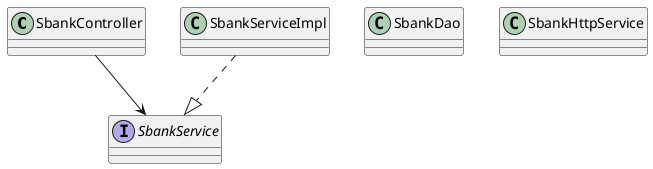 @startuml

class SbankController
class SbankDao
class SbankHttpService
class SbankServiceImpl
interface SbankService

SbankController --> SbankService
SbankServiceImpl ..|> SbankService

@enduml
